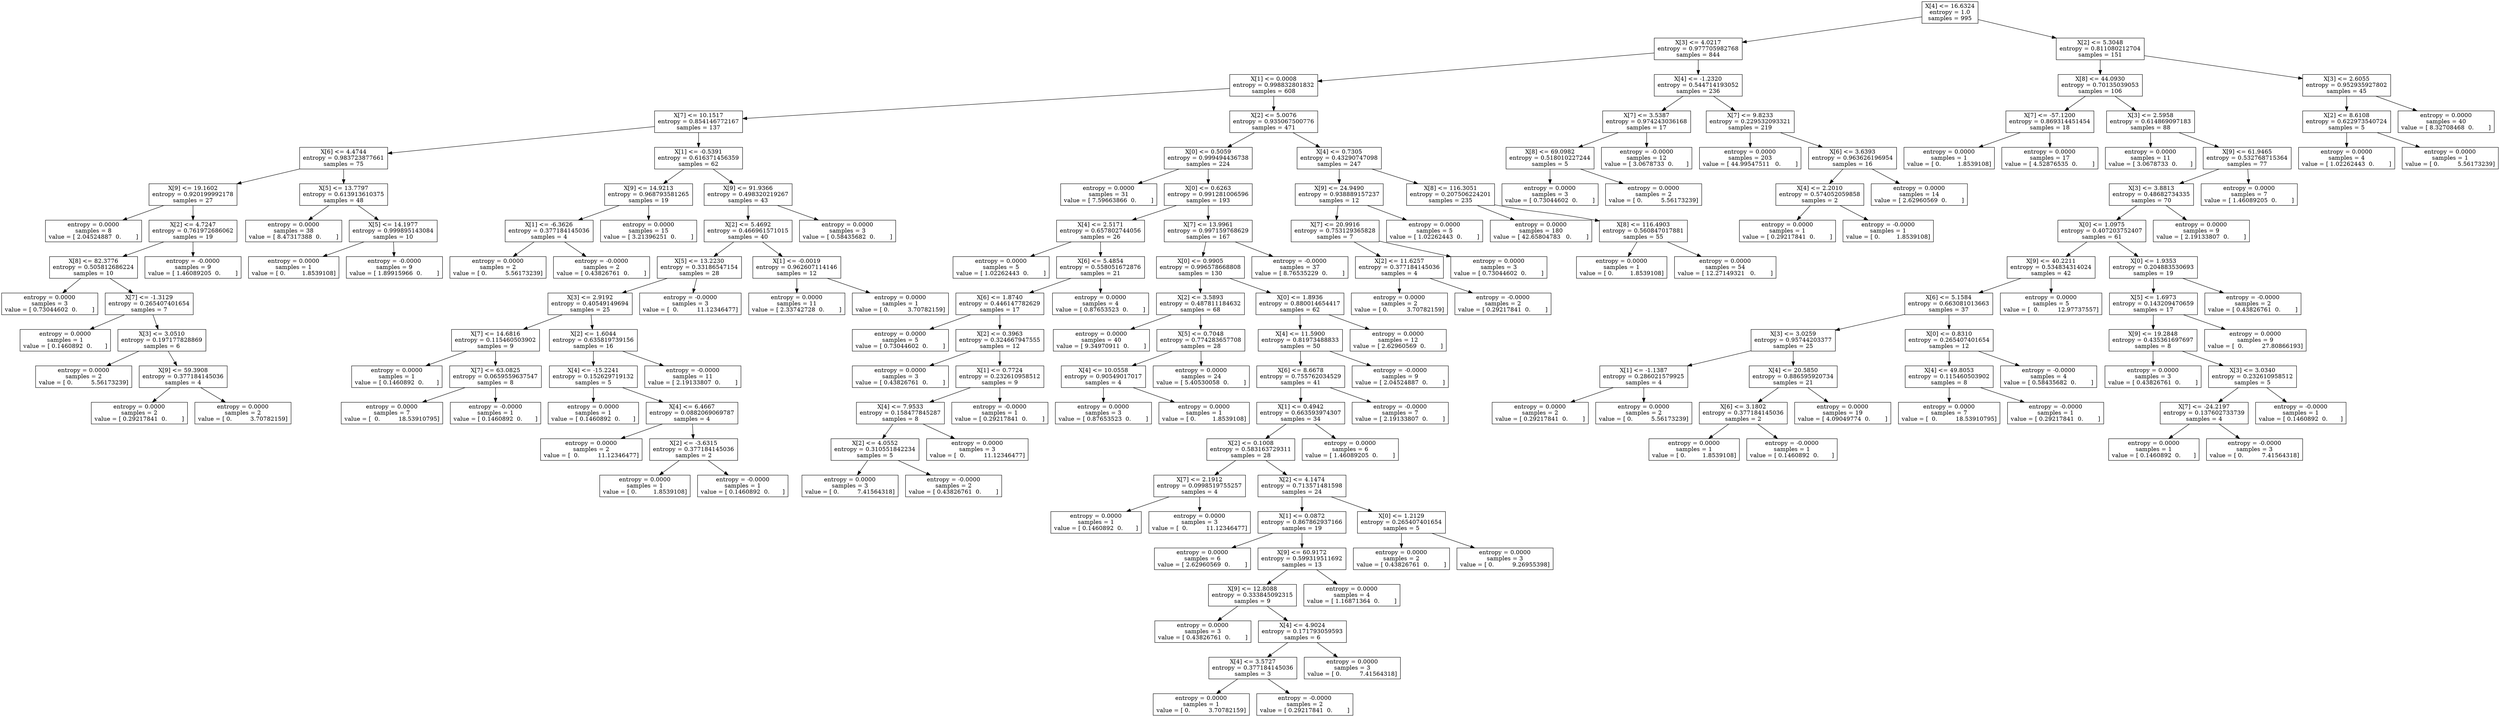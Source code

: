 digraph Tree {
0 [label="X[4] <= 16.6324\nentropy = 1.0\nsamples = 995", shape="box"] ;
1 [label="X[3] <= 4.0217\nentropy = 0.977705982768\nsamples = 844", shape="box"] ;
0 -> 1 ;
2 [label="X[1] <= 0.0008\nentropy = 0.998832801832\nsamples = 608", shape="box"] ;
1 -> 2 ;
3 [label="X[7] <= 10.1517\nentropy = 0.854146772167\nsamples = 137", shape="box"] ;
2 -> 3 ;
4 [label="X[6] <= 4.4744\nentropy = 0.983723877661\nsamples = 75", shape="box"] ;
3 -> 4 ;
5 [label="X[9] <= 19.1602\nentropy = 0.920199992178\nsamples = 27", shape="box"] ;
4 -> 5 ;
6 [label="entropy = 0.0000\nsamples = 8\nvalue = [ 2.04524887  0.        ]", shape="box"] ;
5 -> 6 ;
7 [label="X[2] <= 4.7247\nentropy = 0.761972686062\nsamples = 19", shape="box"] ;
5 -> 7 ;
8 [label="X[8] <= 82.3776\nentropy = 0.505812686224\nsamples = 10", shape="box"] ;
7 -> 8 ;
9 [label="entropy = 0.0000\nsamples = 3\nvalue = [ 0.73044602  0.        ]", shape="box"] ;
8 -> 9 ;
10 [label="X[7] <= -1.3129\nentropy = 0.265407401654\nsamples = 7", shape="box"] ;
8 -> 10 ;
11 [label="entropy = 0.0000\nsamples = 1\nvalue = [ 0.1460892  0.       ]", shape="box"] ;
10 -> 11 ;
12 [label="X[3] <= 3.0510\nentropy = 0.197177828869\nsamples = 6", shape="box"] ;
10 -> 12 ;
13 [label="entropy = 0.0000\nsamples = 2\nvalue = [ 0.          5.56173239]", shape="box"] ;
12 -> 13 ;
14 [label="X[9] <= 59.3908\nentropy = 0.377184145036\nsamples = 4", shape="box"] ;
12 -> 14 ;
15 [label="entropy = 0.0000\nsamples = 2\nvalue = [ 0.29217841  0.        ]", shape="box"] ;
14 -> 15 ;
16 [label="entropy = 0.0000\nsamples = 2\nvalue = [ 0.          3.70782159]", shape="box"] ;
14 -> 16 ;
17 [label="entropy = -0.0000\nsamples = 9\nvalue = [ 1.46089205  0.        ]", shape="box"] ;
7 -> 17 ;
18 [label="X[5] <= 13.7797\nentropy = 0.613913610375\nsamples = 48", shape="box"] ;
4 -> 18 ;
19 [label="entropy = 0.0000\nsamples = 38\nvalue = [ 8.47317388  0.        ]", shape="box"] ;
18 -> 19 ;
20 [label="X[5] <= 14.1977\nentropy = 0.999895143084\nsamples = 10", shape="box"] ;
18 -> 20 ;
21 [label="entropy = 0.0000\nsamples = 1\nvalue = [ 0.         1.8539108]", shape="box"] ;
20 -> 21 ;
22 [label="entropy = -0.0000\nsamples = 9\nvalue = [ 1.89915966  0.        ]", shape="box"] ;
20 -> 22 ;
23 [label="X[1] <= -0.5391\nentropy = 0.616371456359\nsamples = 62", shape="box"] ;
3 -> 23 ;
24 [label="X[9] <= 14.9213\nentropy = 0.968793581265\nsamples = 19", shape="box"] ;
23 -> 24 ;
25 [label="X[1] <= -6.3626\nentropy = 0.377184145036\nsamples = 4", shape="box"] ;
24 -> 25 ;
26 [label="entropy = 0.0000\nsamples = 2\nvalue = [ 0.          5.56173239]", shape="box"] ;
25 -> 26 ;
27 [label="entropy = -0.0000\nsamples = 2\nvalue = [ 0.43826761  0.        ]", shape="box"] ;
25 -> 27 ;
28 [label="entropy = 0.0000\nsamples = 15\nvalue = [ 3.21396251  0.        ]", shape="box"] ;
24 -> 28 ;
29 [label="X[9] <= 91.9366\nentropy = 0.498320219267\nsamples = 43", shape="box"] ;
23 -> 29 ;
30 [label="X[2] <= 5.4692\nentropy = 0.466961571015\nsamples = 40", shape="box"] ;
29 -> 30 ;
31 [label="X[5] <= 13.2230\nentropy = 0.33186547154\nsamples = 28", shape="box"] ;
30 -> 31 ;
32 [label="X[3] <= 2.9192\nentropy = 0.40549149694\nsamples = 25", shape="box"] ;
31 -> 32 ;
33 [label="X[7] <= 14.6816\nentropy = 0.115460503902\nsamples = 9", shape="box"] ;
32 -> 33 ;
34 [label="entropy = 0.0000\nsamples = 1\nvalue = [ 0.1460892  0.       ]", shape="box"] ;
33 -> 34 ;
35 [label="X[7] <= 63.0825\nentropy = 0.0659559637547\nsamples = 8", shape="box"] ;
33 -> 35 ;
36 [label="entropy = 0.0000\nsamples = 7\nvalue = [  0.          18.53910795]", shape="box"] ;
35 -> 36 ;
37 [label="entropy = -0.0000\nsamples = 1\nvalue = [ 0.1460892  0.       ]", shape="box"] ;
35 -> 37 ;
38 [label="X[2] <= 1.6044\nentropy = 0.635819739156\nsamples = 16", shape="box"] ;
32 -> 38 ;
39 [label="X[4] <= -15.2241\nentropy = 0.152629719132\nsamples = 5", shape="box"] ;
38 -> 39 ;
40 [label="entropy = 0.0000\nsamples = 1\nvalue = [ 0.1460892  0.       ]", shape="box"] ;
39 -> 40 ;
41 [label="X[4] <= 6.4667\nentropy = 0.0882069069787\nsamples = 4", shape="box"] ;
39 -> 41 ;
42 [label="entropy = 0.0000\nsamples = 2\nvalue = [  0.          11.12346477]", shape="box"] ;
41 -> 42 ;
43 [label="X[2] <= -3.6315\nentropy = 0.377184145036\nsamples = 2", shape="box"] ;
41 -> 43 ;
44 [label="entropy = 0.0000\nsamples = 1\nvalue = [ 0.         1.8539108]", shape="box"] ;
43 -> 44 ;
45 [label="entropy = -0.0000\nsamples = 1\nvalue = [ 0.1460892  0.       ]", shape="box"] ;
43 -> 45 ;
46 [label="entropy = -0.0000\nsamples = 11\nvalue = [ 2.19133807  0.        ]", shape="box"] ;
38 -> 46 ;
47 [label="entropy = -0.0000\nsamples = 3\nvalue = [  0.          11.12346477]", shape="box"] ;
31 -> 47 ;
48 [label="X[1] <= -0.0019\nentropy = 0.962607114146\nsamples = 12", shape="box"] ;
30 -> 48 ;
49 [label="entropy = 0.0000\nsamples = 11\nvalue = [ 2.33742728  0.        ]", shape="box"] ;
48 -> 49 ;
50 [label="entropy = 0.0000\nsamples = 1\nvalue = [ 0.          3.70782159]", shape="box"] ;
48 -> 50 ;
51 [label="entropy = 0.0000\nsamples = 3\nvalue = [ 0.58435682  0.        ]", shape="box"] ;
29 -> 51 ;
52 [label="X[2] <= 5.0076\nentropy = 0.935067500776\nsamples = 471", shape="box"] ;
2 -> 52 ;
53 [label="X[0] <= 0.5059\nentropy = 0.999494436738\nsamples = 224", shape="box"] ;
52 -> 53 ;
54 [label="entropy = 0.0000\nsamples = 31\nvalue = [ 7.59663866  0.        ]", shape="box"] ;
53 -> 54 ;
55 [label="X[0] <= 0.6263\nentropy = 0.991281006596\nsamples = 193", shape="box"] ;
53 -> 55 ;
56 [label="X[4] <= 2.5171\nentropy = 0.657802744056\nsamples = 26", shape="box"] ;
55 -> 56 ;
57 [label="entropy = 0.0000\nsamples = 5\nvalue = [ 1.02262443  0.        ]", shape="box"] ;
56 -> 57 ;
58 [label="X[6] <= 5.4854\nentropy = 0.558051672876\nsamples = 21", shape="box"] ;
56 -> 58 ;
59 [label="X[6] <= 1.8740\nentropy = 0.446147782629\nsamples = 17", shape="box"] ;
58 -> 59 ;
60 [label="entropy = 0.0000\nsamples = 5\nvalue = [ 0.73044602  0.        ]", shape="box"] ;
59 -> 60 ;
61 [label="X[2] <= 0.3963\nentropy = 0.324667947555\nsamples = 12", shape="box"] ;
59 -> 61 ;
62 [label="entropy = 0.0000\nsamples = 3\nvalue = [ 0.43826761  0.        ]", shape="box"] ;
61 -> 62 ;
63 [label="X[1] <= 0.7724\nentropy = 0.232610958512\nsamples = 9", shape="box"] ;
61 -> 63 ;
64 [label="X[4] <= 7.9533\nentropy = 0.158477845287\nsamples = 8", shape="box"] ;
63 -> 64 ;
65 [label="X[2] <= 4.0552\nentropy = 0.310551842234\nsamples = 5", shape="box"] ;
64 -> 65 ;
66 [label="entropy = 0.0000\nsamples = 3\nvalue = [ 0.          7.41564318]", shape="box"] ;
65 -> 66 ;
67 [label="entropy = -0.0000\nsamples = 2\nvalue = [ 0.43826761  0.        ]", shape="box"] ;
65 -> 67 ;
68 [label="entropy = 0.0000\nsamples = 3\nvalue = [  0.          11.12346477]", shape="box"] ;
64 -> 68 ;
69 [label="entropy = -0.0000\nsamples = 1\nvalue = [ 0.29217841  0.        ]", shape="box"] ;
63 -> 69 ;
70 [label="entropy = 0.0000\nsamples = 4\nvalue = [ 0.87653523  0.        ]", shape="box"] ;
58 -> 70 ;
71 [label="X[7] <= 13.9961\nentropy = 0.997159768629\nsamples = 167", shape="box"] ;
55 -> 71 ;
72 [label="X[0] <= 0.9905\nentropy = 0.996578668808\nsamples = 130", shape="box"] ;
71 -> 72 ;
73 [label="X[2] <= 3.5893\nentropy = 0.487811184632\nsamples = 68", shape="box"] ;
72 -> 73 ;
74 [label="entropy = 0.0000\nsamples = 40\nvalue = [ 9.34970911  0.        ]", shape="box"] ;
73 -> 74 ;
75 [label="X[5] <= 0.7048\nentropy = 0.774283657708\nsamples = 28", shape="box"] ;
73 -> 75 ;
76 [label="X[4] <= 10.0558\nentropy = 0.90549017017\nsamples = 4", shape="box"] ;
75 -> 76 ;
77 [label="entropy = 0.0000\nsamples = 3\nvalue = [ 0.87653523  0.        ]", shape="box"] ;
76 -> 77 ;
78 [label="entropy = 0.0000\nsamples = 1\nvalue = [ 0.         1.8539108]", shape="box"] ;
76 -> 78 ;
79 [label="entropy = 0.0000\nsamples = 24\nvalue = [ 5.40530058  0.        ]", shape="box"] ;
75 -> 79 ;
80 [label="X[0] <= 1.8936\nentropy = 0.880014654417\nsamples = 62", shape="box"] ;
72 -> 80 ;
81 [label="X[4] <= 11.5900\nentropy = 0.81973488833\nsamples = 50", shape="box"] ;
80 -> 81 ;
82 [label="X[6] <= 8.6678\nentropy = 0.755762034529\nsamples = 41", shape="box"] ;
81 -> 82 ;
83 [label="X[1] <= 0.4942\nentropy = 0.663593974307\nsamples = 34", shape="box"] ;
82 -> 83 ;
84 [label="X[2] <= 0.1008\nentropy = 0.583163729311\nsamples = 28", shape="box"] ;
83 -> 84 ;
85 [label="X[7] <= 2.1912\nentropy = 0.0998519755257\nsamples = 4", shape="box"] ;
84 -> 85 ;
86 [label="entropy = 0.0000\nsamples = 1\nvalue = [ 0.1460892  0.       ]", shape="box"] ;
85 -> 86 ;
87 [label="entropy = 0.0000\nsamples = 3\nvalue = [  0.          11.12346477]", shape="box"] ;
85 -> 87 ;
88 [label="X[2] <= 4.1474\nentropy = 0.713571481598\nsamples = 24", shape="box"] ;
84 -> 88 ;
89 [label="X[1] <= 0.0872\nentropy = 0.867862937166\nsamples = 19", shape="box"] ;
88 -> 89 ;
90 [label="entropy = 0.0000\nsamples = 6\nvalue = [ 2.62960569  0.        ]", shape="box"] ;
89 -> 90 ;
91 [label="X[9] <= 60.9172\nentropy = 0.599319511692\nsamples = 13", shape="box"] ;
89 -> 91 ;
92 [label="X[9] <= 12.8088\nentropy = 0.333845092315\nsamples = 9", shape="box"] ;
91 -> 92 ;
93 [label="entropy = 0.0000\nsamples = 3\nvalue = [ 0.43826761  0.        ]", shape="box"] ;
92 -> 93 ;
94 [label="X[4] <= 4.9024\nentropy = 0.171793059593\nsamples = 6", shape="box"] ;
92 -> 94 ;
95 [label="X[4] <= 3.5727\nentropy = 0.377184145036\nsamples = 3", shape="box"] ;
94 -> 95 ;
96 [label="entropy = 0.0000\nsamples = 1\nvalue = [ 0.          3.70782159]", shape="box"] ;
95 -> 96 ;
97 [label="entropy = -0.0000\nsamples = 2\nvalue = [ 0.29217841  0.        ]", shape="box"] ;
95 -> 97 ;
98 [label="entropy = 0.0000\nsamples = 3\nvalue = [ 0.          7.41564318]", shape="box"] ;
94 -> 98 ;
99 [label="entropy = 0.0000\nsamples = 4\nvalue = [ 1.16871364  0.        ]", shape="box"] ;
91 -> 99 ;
100 [label="X[0] <= 1.2129\nentropy = 0.265407401654\nsamples = 5", shape="box"] ;
88 -> 100 ;
101 [label="entropy = 0.0000\nsamples = 2\nvalue = [ 0.43826761  0.        ]", shape="box"] ;
100 -> 101 ;
102 [label="entropy = 0.0000\nsamples = 3\nvalue = [ 0.          9.26955398]", shape="box"] ;
100 -> 102 ;
103 [label="entropy = 0.0000\nsamples = 6\nvalue = [ 1.46089205  0.        ]", shape="box"] ;
83 -> 103 ;
104 [label="entropy = -0.0000\nsamples = 7\nvalue = [ 2.19133807  0.        ]", shape="box"] ;
82 -> 104 ;
105 [label="entropy = -0.0000\nsamples = 9\nvalue = [ 2.04524887  0.        ]", shape="box"] ;
81 -> 105 ;
106 [label="entropy = 0.0000\nsamples = 12\nvalue = [ 2.62960569  0.        ]", shape="box"] ;
80 -> 106 ;
107 [label="entropy = -0.0000\nsamples = 37\nvalue = [ 8.76535229  0.        ]", shape="box"] ;
71 -> 107 ;
108 [label="X[4] <= 0.7305\nentropy = 0.43290747098\nsamples = 247", shape="box"] ;
52 -> 108 ;
109 [label="X[9] <= 24.9490\nentropy = 0.938889157237\nsamples = 12", shape="box"] ;
108 -> 109 ;
110 [label="X[7] <= 20.9916\nentropy = 0.753129365828\nsamples = 7", shape="box"] ;
109 -> 110 ;
111 [label="X[2] <= 11.6257\nentropy = 0.377184145036\nsamples = 4", shape="box"] ;
110 -> 111 ;
112 [label="entropy = 0.0000\nsamples = 2\nvalue = [ 0.          3.70782159]", shape="box"] ;
111 -> 112 ;
113 [label="entropy = -0.0000\nsamples = 2\nvalue = [ 0.29217841  0.        ]", shape="box"] ;
111 -> 113 ;
114 [label="entropy = 0.0000\nsamples = 3\nvalue = [ 0.73044602  0.        ]", shape="box"] ;
110 -> 114 ;
115 [label="entropy = 0.0000\nsamples = 5\nvalue = [ 1.02262443  0.        ]", shape="box"] ;
109 -> 115 ;
116 [label="X[8] <= 116.3051\nentropy = 0.207506224201\nsamples = 235", shape="box"] ;
108 -> 116 ;
117 [label="entropy = 0.0000\nsamples = 180\nvalue = [ 42.65804783   0.        ]", shape="box"] ;
116 -> 117 ;
118 [label="X[8] <= 116.4903\nentropy = 0.560847017881\nsamples = 55", shape="box"] ;
116 -> 118 ;
119 [label="entropy = 0.0000\nsamples = 1\nvalue = [ 0.         1.8539108]", shape="box"] ;
118 -> 119 ;
120 [label="entropy = 0.0000\nsamples = 54\nvalue = [ 12.27149321   0.        ]", shape="box"] ;
118 -> 120 ;
121 [label="X[4] <= -1.2320\nentropy = 0.544714193052\nsamples = 236", shape="box"] ;
1 -> 121 ;
122 [label="X[7] <= 3.5387\nentropy = 0.974243036168\nsamples = 17", shape="box"] ;
121 -> 122 ;
123 [label="X[8] <= 69.0982\nentropy = 0.518010227244\nsamples = 5", shape="box"] ;
122 -> 123 ;
124 [label="entropy = 0.0000\nsamples = 3\nvalue = [ 0.73044602  0.        ]", shape="box"] ;
123 -> 124 ;
125 [label="entropy = 0.0000\nsamples = 2\nvalue = [ 0.          5.56173239]", shape="box"] ;
123 -> 125 ;
126 [label="entropy = -0.0000\nsamples = 12\nvalue = [ 3.0678733  0.       ]", shape="box"] ;
122 -> 126 ;
127 [label="X[7] <= 9.8233\nentropy = 0.229532093321\nsamples = 219", shape="box"] ;
121 -> 127 ;
128 [label="entropy = 0.0000\nsamples = 203\nvalue = [ 44.99547511   0.        ]", shape="box"] ;
127 -> 128 ;
129 [label="X[6] <= 3.6393\nentropy = 0.963626196954\nsamples = 16", shape="box"] ;
127 -> 129 ;
130 [label="X[4] <= 2.2010\nentropy = 0.574052059858\nsamples = 2", shape="box"] ;
129 -> 130 ;
131 [label="entropy = 0.0000\nsamples = 1\nvalue = [ 0.29217841  0.        ]", shape="box"] ;
130 -> 131 ;
132 [label="entropy = -0.0000\nsamples = 1\nvalue = [ 0.         1.8539108]", shape="box"] ;
130 -> 132 ;
133 [label="entropy = 0.0000\nsamples = 14\nvalue = [ 2.62960569  0.        ]", shape="box"] ;
129 -> 133 ;
134 [label="X[2] <= 5.3048\nentropy = 0.811080212704\nsamples = 151", shape="box"] ;
0 -> 134 ;
135 [label="X[8] <= 44.0930\nentropy = 0.70135039053\nsamples = 106", shape="box"] ;
134 -> 135 ;
136 [label="X[7] <= -57.1200\nentropy = 0.869314451454\nsamples = 18", shape="box"] ;
135 -> 136 ;
137 [label="entropy = 0.0000\nsamples = 1\nvalue = [ 0.         1.8539108]", shape="box"] ;
136 -> 137 ;
138 [label="entropy = 0.0000\nsamples = 17\nvalue = [ 4.52876535  0.        ]", shape="box"] ;
136 -> 138 ;
139 [label="X[3] <= 2.5958\nentropy = 0.614869097183\nsamples = 88", shape="box"] ;
135 -> 139 ;
140 [label="entropy = 0.0000\nsamples = 11\nvalue = [ 3.0678733  0.       ]", shape="box"] ;
139 -> 140 ;
141 [label="X[9] <= 61.9465\nentropy = 0.532768715364\nsamples = 77", shape="box"] ;
139 -> 141 ;
142 [label="X[3] <= 3.8813\nentropy = 0.48682734335\nsamples = 70", shape="box"] ;
141 -> 142 ;
143 [label="X[0] <= 1.0975\nentropy = 0.407203752407\nsamples = 61", shape="box"] ;
142 -> 143 ;
144 [label="X[9] <= 40.2211\nentropy = 0.534834314024\nsamples = 42", shape="box"] ;
143 -> 144 ;
145 [label="X[6] <= 5.1584\nentropy = 0.663081013663\nsamples = 37", shape="box"] ;
144 -> 145 ;
146 [label="X[3] <= 3.0259\nentropy = 0.95744203377\nsamples = 25", shape="box"] ;
145 -> 146 ;
147 [label="X[1] <= -1.1387\nentropy = 0.286021579925\nsamples = 4", shape="box"] ;
146 -> 147 ;
148 [label="entropy = 0.0000\nsamples = 2\nvalue = [ 0.29217841  0.        ]", shape="box"] ;
147 -> 148 ;
149 [label="entropy = 0.0000\nsamples = 2\nvalue = [ 0.          5.56173239]", shape="box"] ;
147 -> 149 ;
150 [label="X[4] <= 20.5850\nentropy = 0.886595920734\nsamples = 21", shape="box"] ;
146 -> 150 ;
151 [label="X[6] <= 3.1802\nentropy = 0.377184145036\nsamples = 2", shape="box"] ;
150 -> 151 ;
152 [label="entropy = 0.0000\nsamples = 1\nvalue = [ 0.         1.8539108]", shape="box"] ;
151 -> 152 ;
153 [label="entropy = -0.0000\nsamples = 1\nvalue = [ 0.1460892  0.       ]", shape="box"] ;
151 -> 153 ;
154 [label="entropy = 0.0000\nsamples = 19\nvalue = [ 4.09049774  0.        ]", shape="box"] ;
150 -> 154 ;
155 [label="X[0] <= 0.8310\nentropy = 0.265407401654\nsamples = 12", shape="box"] ;
145 -> 155 ;
156 [label="X[4] <= 49.8053\nentropy = 0.115460503902\nsamples = 8", shape="box"] ;
155 -> 156 ;
157 [label="entropy = 0.0000\nsamples = 7\nvalue = [  0.          18.53910795]", shape="box"] ;
156 -> 157 ;
158 [label="entropy = -0.0000\nsamples = 1\nvalue = [ 0.29217841  0.        ]", shape="box"] ;
156 -> 158 ;
159 [label="entropy = -0.0000\nsamples = 4\nvalue = [ 0.58435682  0.        ]", shape="box"] ;
155 -> 159 ;
160 [label="entropy = 0.0000\nsamples = 5\nvalue = [  0.          12.97737557]", shape="box"] ;
144 -> 160 ;
161 [label="X[0] <= 1.9353\nentropy = 0.204883530693\nsamples = 19", shape="box"] ;
143 -> 161 ;
162 [label="X[5] <= 1.6973\nentropy = 0.143209470659\nsamples = 17", shape="box"] ;
161 -> 162 ;
163 [label="X[9] <= 19.2848\nentropy = 0.435361697697\nsamples = 8", shape="box"] ;
162 -> 163 ;
164 [label="entropy = 0.0000\nsamples = 3\nvalue = [ 0.43826761  0.        ]", shape="box"] ;
163 -> 164 ;
165 [label="X[3] <= 3.0340\nentropy = 0.232610958512\nsamples = 5", shape="box"] ;
163 -> 165 ;
166 [label="X[7] <= -24.2197\nentropy = 0.137602733739\nsamples = 4", shape="box"] ;
165 -> 166 ;
167 [label="entropy = 0.0000\nsamples = 1\nvalue = [ 0.1460892  0.       ]", shape="box"] ;
166 -> 167 ;
168 [label="entropy = -0.0000\nsamples = 3\nvalue = [ 0.          7.41564318]", shape="box"] ;
166 -> 168 ;
169 [label="entropy = -0.0000\nsamples = 1\nvalue = [ 0.1460892  0.       ]", shape="box"] ;
165 -> 169 ;
170 [label="entropy = 0.0000\nsamples = 9\nvalue = [  0.          27.80866193]", shape="box"] ;
162 -> 170 ;
171 [label="entropy = -0.0000\nsamples = 2\nvalue = [ 0.43826761  0.        ]", shape="box"] ;
161 -> 171 ;
172 [label="entropy = 0.0000\nsamples = 9\nvalue = [ 2.19133807  0.        ]", shape="box"] ;
142 -> 172 ;
173 [label="entropy = 0.0000\nsamples = 7\nvalue = [ 1.46089205  0.        ]", shape="box"] ;
141 -> 173 ;
174 [label="X[3] <= 2.6055\nentropy = 0.952935927802\nsamples = 45", shape="box"] ;
134 -> 174 ;
175 [label="X[2] <= 8.6108\nentropy = 0.622973540724\nsamples = 5", shape="box"] ;
174 -> 175 ;
176 [label="entropy = 0.0000\nsamples = 4\nvalue = [ 1.02262443  0.        ]", shape="box"] ;
175 -> 176 ;
177 [label="entropy = 0.0000\nsamples = 1\nvalue = [ 0.          5.56173239]", shape="box"] ;
175 -> 177 ;
178 [label="entropy = 0.0000\nsamples = 40\nvalue = [ 8.32708468  0.        ]", shape="box"] ;
174 -> 178 ;
}